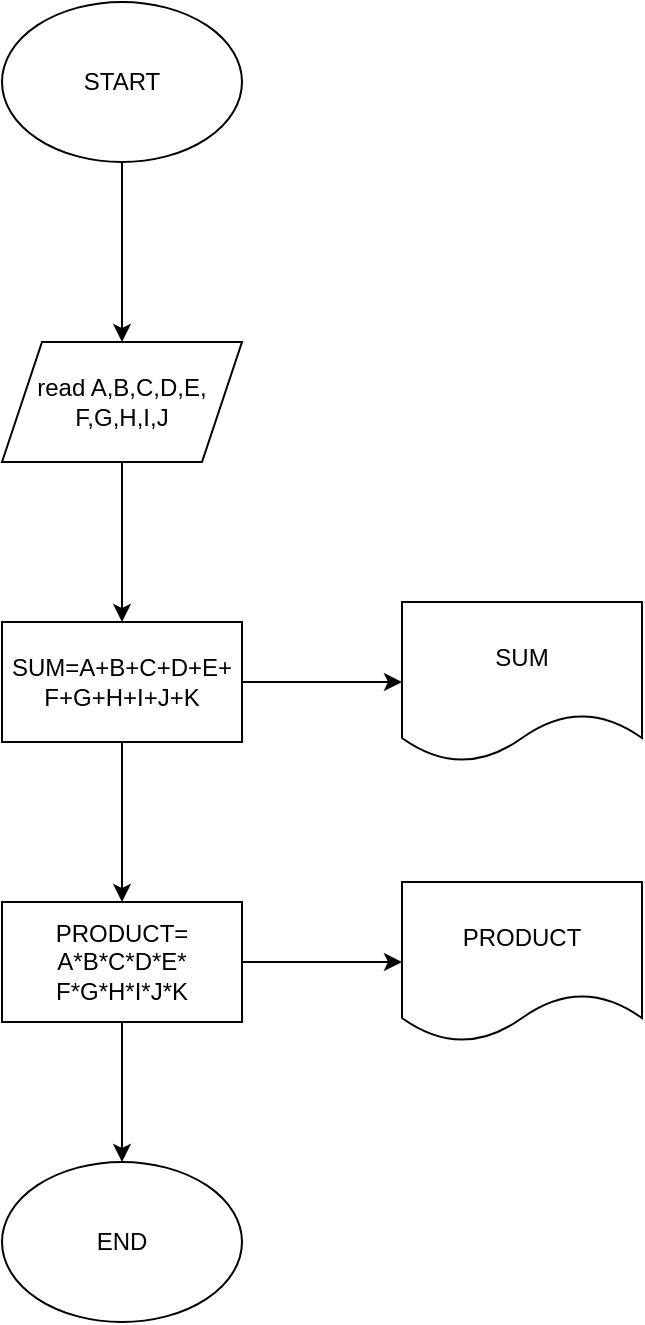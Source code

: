 <mxfile version="13.9.9" type="device"><diagram id="43GqgcDvZXcroByfQ0Jr" name="Page-1"><mxGraphModel dx="1024" dy="592" grid="1" gridSize="10" guides="1" tooltips="1" connect="1" arrows="1" fold="1" page="1" pageScale="1" pageWidth="827" pageHeight="1169" math="0" shadow="0"><root><mxCell id="0"/><mxCell id="1" parent="0"/><mxCell id="jrRRCwBzCBA6LD1pBvln-3" value="" style="edgeStyle=orthogonalEdgeStyle;rounded=0;orthogonalLoop=1;jettySize=auto;html=1;" edge="1" parent="1" source="jrRRCwBzCBA6LD1pBvln-1" target="jrRRCwBzCBA6LD1pBvln-2"><mxGeometry relative="1" as="geometry"/></mxCell><mxCell id="jrRRCwBzCBA6LD1pBvln-1" value="START" style="ellipse;whiteSpace=wrap;html=1;" vertex="1" parent="1"><mxGeometry x="70" y="10" width="120" height="80" as="geometry"/></mxCell><mxCell id="jrRRCwBzCBA6LD1pBvln-5" value="" style="edgeStyle=orthogonalEdgeStyle;rounded=0;orthogonalLoop=1;jettySize=auto;html=1;" edge="1" parent="1" source="jrRRCwBzCBA6LD1pBvln-2" target="jrRRCwBzCBA6LD1pBvln-4"><mxGeometry relative="1" as="geometry"/></mxCell><mxCell id="jrRRCwBzCBA6LD1pBvln-2" value="read A,B,C,D,E,&lt;br&gt;F,G,H,I,J" style="shape=parallelogram;perimeter=parallelogramPerimeter;whiteSpace=wrap;html=1;fixedSize=1;" vertex="1" parent="1"><mxGeometry x="70" y="180" width="120" height="60" as="geometry"/></mxCell><mxCell id="jrRRCwBzCBA6LD1pBvln-7" value="" style="edgeStyle=orthogonalEdgeStyle;rounded=0;orthogonalLoop=1;jettySize=auto;html=1;" edge="1" parent="1" source="jrRRCwBzCBA6LD1pBvln-4" target="jrRRCwBzCBA6LD1pBvln-6"><mxGeometry relative="1" as="geometry"/></mxCell><mxCell id="jrRRCwBzCBA6LD1pBvln-9" value="" style="edgeStyle=orthogonalEdgeStyle;rounded=0;orthogonalLoop=1;jettySize=auto;html=1;" edge="1" parent="1" source="jrRRCwBzCBA6LD1pBvln-4" target="jrRRCwBzCBA6LD1pBvln-8"><mxGeometry relative="1" as="geometry"/></mxCell><mxCell id="jrRRCwBzCBA6LD1pBvln-4" value="SUM=A+B+C+D+E+&lt;br&gt;F+G+H+I+J+K" style="whiteSpace=wrap;html=1;" vertex="1" parent="1"><mxGeometry x="70" y="320" width="120" height="60" as="geometry"/></mxCell><mxCell id="jrRRCwBzCBA6LD1pBvln-6" value="SUM" style="shape=document;whiteSpace=wrap;html=1;boundedLbl=1;" vertex="1" parent="1"><mxGeometry x="270" y="310" width="120" height="80" as="geometry"/></mxCell><mxCell id="jrRRCwBzCBA6LD1pBvln-11" value="" style="edgeStyle=orthogonalEdgeStyle;rounded=0;orthogonalLoop=1;jettySize=auto;html=1;" edge="1" parent="1" source="jrRRCwBzCBA6LD1pBvln-8" target="jrRRCwBzCBA6LD1pBvln-10"><mxGeometry relative="1" as="geometry"/></mxCell><mxCell id="jrRRCwBzCBA6LD1pBvln-13" value="" style="edgeStyle=orthogonalEdgeStyle;rounded=0;orthogonalLoop=1;jettySize=auto;html=1;" edge="1" parent="1" source="jrRRCwBzCBA6LD1pBvln-8" target="jrRRCwBzCBA6LD1pBvln-12"><mxGeometry relative="1" as="geometry"/></mxCell><mxCell id="jrRRCwBzCBA6LD1pBvln-8" value="PRODUCT=&lt;br&gt;A*B*C*D*E*&lt;br&gt;F*G*H*I*J*K" style="whiteSpace=wrap;html=1;" vertex="1" parent="1"><mxGeometry x="70" y="460" width="120" height="60" as="geometry"/></mxCell><mxCell id="jrRRCwBzCBA6LD1pBvln-10" value="PRODUCT" style="shape=document;whiteSpace=wrap;html=1;boundedLbl=1;" vertex="1" parent="1"><mxGeometry x="270" y="450" width="120" height="80" as="geometry"/></mxCell><mxCell id="jrRRCwBzCBA6LD1pBvln-12" value="END" style="ellipse;whiteSpace=wrap;html=1;" vertex="1" parent="1"><mxGeometry x="70" y="590" width="120" height="80" as="geometry"/></mxCell></root></mxGraphModel></diagram></mxfile>